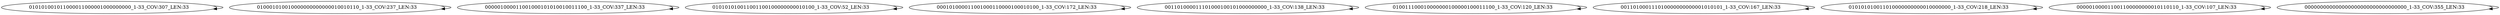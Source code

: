 digraph G {
    "010101001011000011000001000000000_1-33_COV:307_LEN:33" -> "010101001011000011000001000000000_1-33_COV:307_LEN:33";
    "010001010010000000000000010010110_1-33_COV:237_LEN:33" -> "010001010010000000000000010010110_1-33_COV:237_LEN:33";
    "000001000011001000101010010011100_1-33_COV:337_LEN:33" -> "000001000011001000101010010011100_1-33_COV:337_LEN:33";
    "010101010011001100100000000010100_1-33_COV:52_LEN:33" -> "010101010011001100100000000010100_1-33_COV:52_LEN:33";
    "000101000011001000110000100010100_1-33_COV:172_LEN:33" -> "000101000011001000110000100010100_1-33_COV:172_LEN:33";
    "001101000011101000100101000000000_1-33_COV:138_LEN:33" -> "001101000011101000100101000000000_1-33_COV:138_LEN:33";
    "010011100010000000100000100011100_1-33_COV:120_LEN:33" -> "010011100010000000100000100011100_1-33_COV:120_LEN:33";
    "001101000111010000000000001010101_1-33_COV:167_LEN:33" -> "001101000111010000000000001010101_1-33_COV:167_LEN:33";
    "010101010011010000000000010000000_1-33_COV:218_LEN:33" -> "010101010011010000000000010000000_1-33_COV:218_LEN:33";
    "000001000011001100000000010110110_1-33_COV:107_LEN:33" -> "000001000011001100000000010110110_1-33_COV:107_LEN:33";
    "000000000000000000000000000000000_1-33_COV:355_LEN:33" -> "000000000000000000000000000000000_1-33_COV:355_LEN:33";
}
